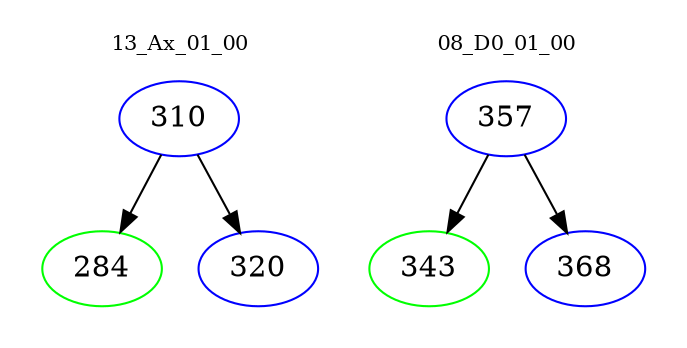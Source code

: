 digraph{
subgraph cluster_0 {
color = white
label = "13_Ax_01_00";
fontsize=10;
T0_310 [label="310", color="blue"]
T0_310 -> T0_284 [color="black"]
T0_284 [label="284", color="green"]
T0_310 -> T0_320 [color="black"]
T0_320 [label="320", color="blue"]
}
subgraph cluster_1 {
color = white
label = "08_D0_01_00";
fontsize=10;
T1_357 [label="357", color="blue"]
T1_357 -> T1_343 [color="black"]
T1_343 [label="343", color="green"]
T1_357 -> T1_368 [color="black"]
T1_368 [label="368", color="blue"]
}
}
